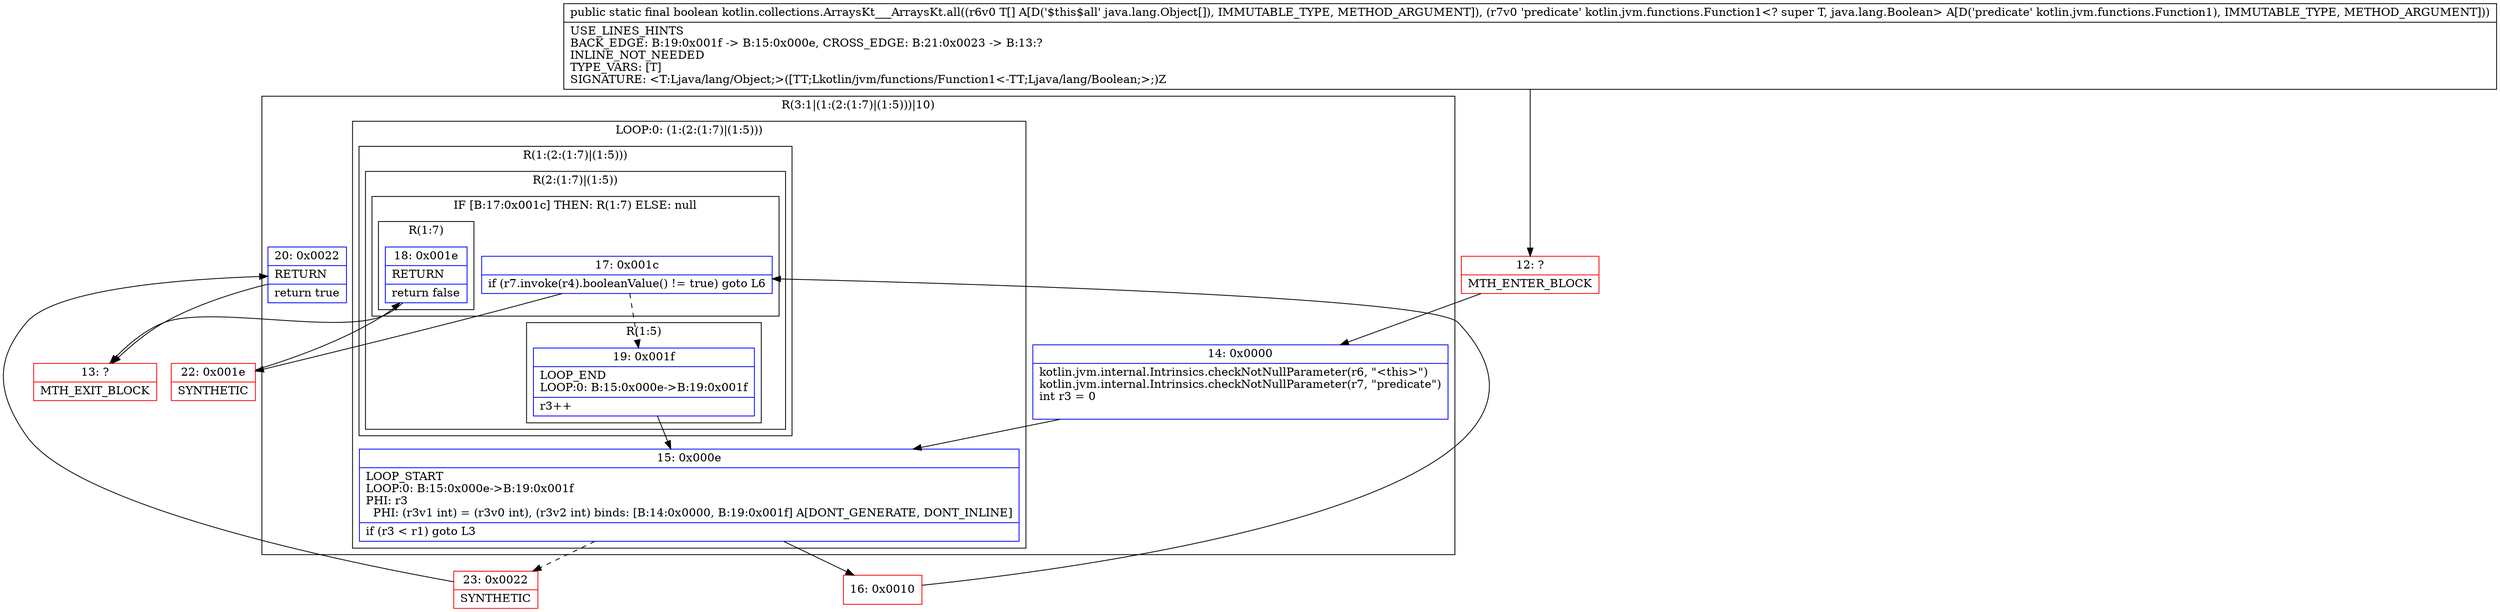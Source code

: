 digraph "CFG forkotlin.collections.ArraysKt___ArraysKt.all([Ljava\/lang\/Object;Lkotlin\/jvm\/functions\/Function1;)Z" {
subgraph cluster_Region_1753470040 {
label = "R(3:1|(1:(2:(1:7)|(1:5)))|10)";
node [shape=record,color=blue];
Node_14 [shape=record,label="{14\:\ 0x0000|kotlin.jvm.internal.Intrinsics.checkNotNullParameter(r6, \"\<this\>\")\lkotlin.jvm.internal.Intrinsics.checkNotNullParameter(r7, \"predicate\")\lint r3 = 0\l\l}"];
subgraph cluster_LoopRegion_23594737 {
label = "LOOP:0: (1:(2:(1:7)|(1:5)))";
node [shape=record,color=blue];
Node_15 [shape=record,label="{15\:\ 0x000e|LOOP_START\lLOOP:0: B:15:0x000e\-\>B:19:0x001f\lPHI: r3 \l  PHI: (r3v1 int) = (r3v0 int), (r3v2 int) binds: [B:14:0x0000, B:19:0x001f] A[DONT_GENERATE, DONT_INLINE]\l|if (r3 \< r1) goto L3\l}"];
subgraph cluster_Region_1149523782 {
label = "R(1:(2:(1:7)|(1:5)))";
node [shape=record,color=blue];
subgraph cluster_Region_1889300351 {
label = "R(2:(1:7)|(1:5))";
node [shape=record,color=blue];
subgraph cluster_IfRegion_1949373491 {
label = "IF [B:17:0x001c] THEN: R(1:7) ELSE: null";
node [shape=record,color=blue];
Node_17 [shape=record,label="{17\:\ 0x001c|if (r7.invoke(r4).booleanValue() != true) goto L6\l}"];
subgraph cluster_Region_900713418 {
label = "R(1:7)";
node [shape=record,color=blue];
Node_18 [shape=record,label="{18\:\ 0x001e|RETURN\l|return false\l}"];
}
}
subgraph cluster_Region_1511653777 {
label = "R(1:5)";
node [shape=record,color=blue];
Node_19 [shape=record,label="{19\:\ 0x001f|LOOP_END\lLOOP:0: B:15:0x000e\-\>B:19:0x001f\l|r3++\l}"];
}
}
}
}
Node_20 [shape=record,label="{20\:\ 0x0022|RETURN\l|return true\l}"];
}
Node_12 [shape=record,color=red,label="{12\:\ ?|MTH_ENTER_BLOCK\l}"];
Node_16 [shape=record,color=red,label="{16\:\ 0x0010}"];
Node_22 [shape=record,color=red,label="{22\:\ 0x001e|SYNTHETIC\l}"];
Node_13 [shape=record,color=red,label="{13\:\ ?|MTH_EXIT_BLOCK\l}"];
Node_23 [shape=record,color=red,label="{23\:\ 0x0022|SYNTHETIC\l}"];
MethodNode[shape=record,label="{public static final boolean kotlin.collections.ArraysKt___ArraysKt.all((r6v0 T[] A[D('$this$all' java.lang.Object[]), IMMUTABLE_TYPE, METHOD_ARGUMENT]), (r7v0 'predicate' kotlin.jvm.functions.Function1\<? super T, java.lang.Boolean\> A[D('predicate' kotlin.jvm.functions.Function1), IMMUTABLE_TYPE, METHOD_ARGUMENT]))  | USE_LINES_HINTS\lBACK_EDGE: B:19:0x001f \-\> B:15:0x000e, CROSS_EDGE: B:21:0x0023 \-\> B:13:?\lINLINE_NOT_NEEDED\lTYPE_VARS: [T]\lSIGNATURE: \<T:Ljava\/lang\/Object;\>([TT;Lkotlin\/jvm\/functions\/Function1\<\-TT;Ljava\/lang\/Boolean;\>;)Z\l}"];
MethodNode -> Node_12;Node_14 -> Node_15;
Node_15 -> Node_16;
Node_15 -> Node_23[style=dashed];
Node_17 -> Node_19[style=dashed];
Node_17 -> Node_22;
Node_18 -> Node_13;
Node_19 -> Node_15;
Node_20 -> Node_13;
Node_12 -> Node_14;
Node_16 -> Node_17;
Node_22 -> Node_18;
Node_23 -> Node_20;
}

